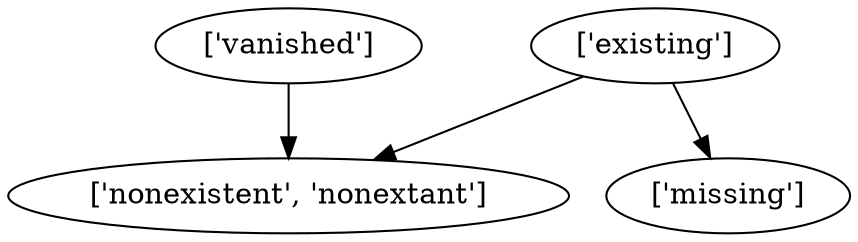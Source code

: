 strict digraph  {
	"['vanished']" -> "['nonexistent', 'nonextant']";
	"['existing']" -> "['nonexistent', 'nonextant']";
	"['existing']" -> "['missing']";
}
